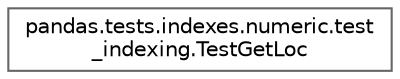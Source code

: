 digraph "Graphical Class Hierarchy"
{
 // LATEX_PDF_SIZE
  bgcolor="transparent";
  edge [fontname=Helvetica,fontsize=10,labelfontname=Helvetica,labelfontsize=10];
  node [fontname=Helvetica,fontsize=10,shape=box,height=0.2,width=0.4];
  rankdir="LR";
  Node0 [id="Node000000",label="pandas.tests.indexes.numeric.test\l_indexing.TestGetLoc",height=0.2,width=0.4,color="grey40", fillcolor="white", style="filled",URL="$d0/d9a/classpandas_1_1tests_1_1indexes_1_1numeric_1_1test__indexing_1_1TestGetLoc.html",tooltip=" "];
}

